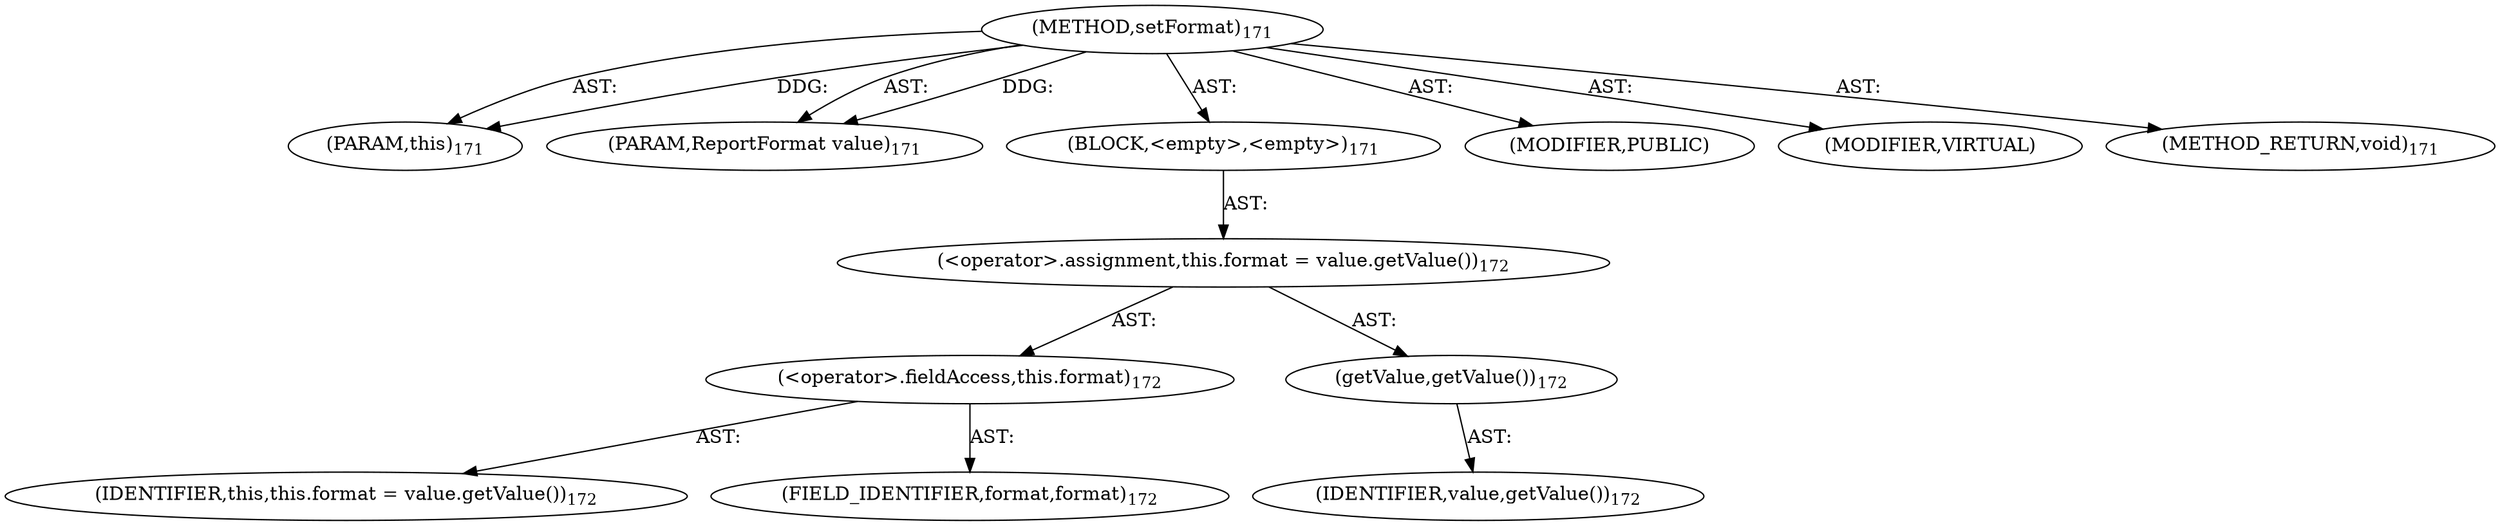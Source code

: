 digraph "setFormat" {  
"111669149698" [label = <(METHOD,setFormat)<SUB>171</SUB>> ]
"115964116992" [label = <(PARAM,this)<SUB>171</SUB>> ]
"115964117010" [label = <(PARAM,ReportFormat value)<SUB>171</SUB>> ]
"25769803778" [label = <(BLOCK,&lt;empty&gt;,&lt;empty&gt;)<SUB>171</SUB>> ]
"30064771073" [label = <(&lt;operator&gt;.assignment,this.format = value.getValue())<SUB>172</SUB>> ]
"30064771074" [label = <(&lt;operator&gt;.fieldAccess,this.format)<SUB>172</SUB>> ]
"68719476736" [label = <(IDENTIFIER,this,this.format = value.getValue())<SUB>172</SUB>> ]
"55834574848" [label = <(FIELD_IDENTIFIER,format,format)<SUB>172</SUB>> ]
"30064771075" [label = <(getValue,getValue())<SUB>172</SUB>> ]
"68719476768" [label = <(IDENTIFIER,value,getValue())<SUB>172</SUB>> ]
"133143986191" [label = <(MODIFIER,PUBLIC)> ]
"133143986192" [label = <(MODIFIER,VIRTUAL)> ]
"128849018882" [label = <(METHOD_RETURN,void)<SUB>171</SUB>> ]
  "111669149698" -> "115964116992"  [ label = "AST: "] 
  "111669149698" -> "115964117010"  [ label = "AST: "] 
  "111669149698" -> "25769803778"  [ label = "AST: "] 
  "111669149698" -> "133143986191"  [ label = "AST: "] 
  "111669149698" -> "133143986192"  [ label = "AST: "] 
  "111669149698" -> "128849018882"  [ label = "AST: "] 
  "25769803778" -> "30064771073"  [ label = "AST: "] 
  "30064771073" -> "30064771074"  [ label = "AST: "] 
  "30064771073" -> "30064771075"  [ label = "AST: "] 
  "30064771074" -> "68719476736"  [ label = "AST: "] 
  "30064771074" -> "55834574848"  [ label = "AST: "] 
  "30064771075" -> "68719476768"  [ label = "AST: "] 
  "111669149698" -> "115964116992"  [ label = "DDG: "] 
  "111669149698" -> "115964117010"  [ label = "DDG: "] 
}
